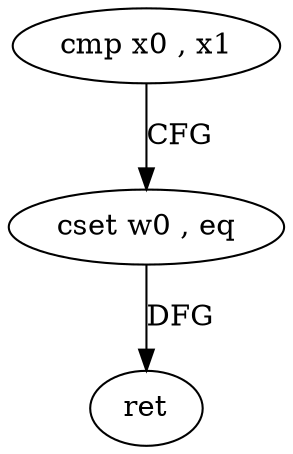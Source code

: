 digraph "func" {
"4220744" [label = "cmp x0 , x1" ]
"4220748" [label = "cset w0 , eq" ]
"4220752" [label = "ret" ]
"4220744" -> "4220748" [ label = "CFG" ]
"4220748" -> "4220752" [ label = "DFG" ]
}
